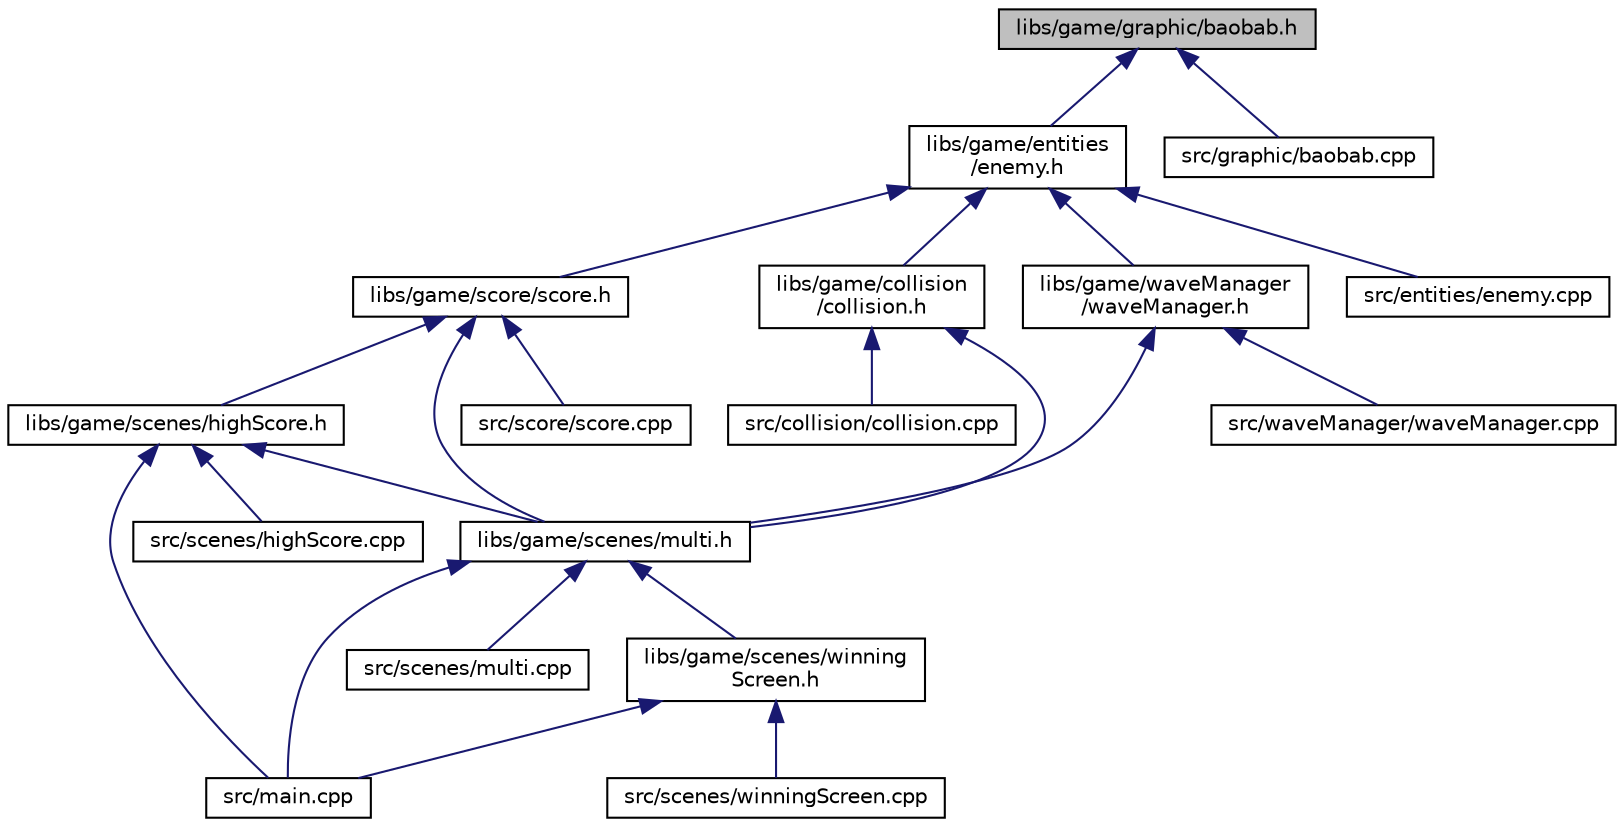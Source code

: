 digraph "libs/game/graphic/baobab.h"
{
 // LATEX_PDF_SIZE
  edge [fontname="Helvetica",fontsize="10",labelfontname="Helvetica",labelfontsize="10"];
  node [fontname="Helvetica",fontsize="10",shape=record];
  Node1 [label="libs/game/graphic/baobab.h",height=0.2,width=0.4,color="black", fillcolor="grey75", style="filled", fontcolor="black",tooltip="Représente un baobab."];
  Node1 -> Node2 [dir="back",color="midnightblue",fontsize="10",style="solid",fontname="Helvetica"];
  Node2 [label="libs/game/entities\l/enemy.h",height=0.2,width=0.4,color="black", fillcolor="white", style="filled",URL="$enemy_8h.html",tooltip="Permet de gérer les enemies."];
  Node2 -> Node3 [dir="back",color="midnightblue",fontsize="10",style="solid",fontname="Helvetica"];
  Node3 [label="libs/game/collision\l/collision.h",height=0.2,width=0.4,color="black", fillcolor="white", style="filled",URL="$collision_8h.html",tooltip="Permet de gérer les collisions."];
  Node3 -> Node4 [dir="back",color="midnightblue",fontsize="10",style="solid",fontname="Helvetica"];
  Node4 [label="libs/game/scenes/multi.h",height=0.2,width=0.4,color="black", fillcolor="white", style="filled",URL="$multi_8h.html",tooltip="Gestion du mode de jeu multi."];
  Node4 -> Node5 [dir="back",color="midnightblue",fontsize="10",style="solid",fontname="Helvetica"];
  Node5 [label="libs/game/scenes/winning\lScreen.h",height=0.2,width=0.4,color="black", fillcolor="white", style="filled",URL="$winning_screen_8h.html",tooltip="Scene de victoire/defaite."];
  Node5 -> Node6 [dir="back",color="midnightblue",fontsize="10",style="solid",fontname="Helvetica"];
  Node6 [label="src/main.cpp",height=0.2,width=0.4,color="black", fillcolor="white", style="filled",URL="$main_8cpp.html",tooltip=" "];
  Node5 -> Node7 [dir="back",color="midnightblue",fontsize="10",style="solid",fontname="Helvetica"];
  Node7 [label="src/scenes/winningScreen.cpp",height=0.2,width=0.4,color="black", fillcolor="white", style="filled",URL="$winning_screen_8cpp.html",tooltip=" "];
  Node4 -> Node6 [dir="back",color="midnightblue",fontsize="10",style="solid",fontname="Helvetica"];
  Node4 -> Node8 [dir="back",color="midnightblue",fontsize="10",style="solid",fontname="Helvetica"];
  Node8 [label="src/scenes/multi.cpp",height=0.2,width=0.4,color="black", fillcolor="white", style="filled",URL="$multi_8cpp.html",tooltip=" "];
  Node3 -> Node9 [dir="back",color="midnightblue",fontsize="10",style="solid",fontname="Helvetica"];
  Node9 [label="src/collision/collision.cpp",height=0.2,width=0.4,color="black", fillcolor="white", style="filled",URL="$collision_8cpp.html",tooltip=" "];
  Node2 -> Node10 [dir="back",color="midnightblue",fontsize="10",style="solid",fontname="Helvetica"];
  Node10 [label="libs/game/score/score.h",height=0.2,width=0.4,color="black", fillcolor="white", style="filled",URL="$score_8h.html",tooltip="gestion du score des joueurs"];
  Node10 -> Node11 [dir="back",color="midnightblue",fontsize="10",style="solid",fontname="Helvetica"];
  Node11 [label="libs/game/scenes/highScore.h",height=0.2,width=0.4,color="black", fillcolor="white", style="filled",URL="$high_score_8h.html",tooltip="Scène du high score."];
  Node11 -> Node4 [dir="back",color="midnightblue",fontsize="10",style="solid",fontname="Helvetica"];
  Node11 -> Node6 [dir="back",color="midnightblue",fontsize="10",style="solid",fontname="Helvetica"];
  Node11 -> Node12 [dir="back",color="midnightblue",fontsize="10",style="solid",fontname="Helvetica"];
  Node12 [label="src/scenes/highScore.cpp",height=0.2,width=0.4,color="black", fillcolor="white", style="filled",URL="$high_score_8cpp.html",tooltip=" "];
  Node10 -> Node4 [dir="back",color="midnightblue",fontsize="10",style="solid",fontname="Helvetica"];
  Node10 -> Node13 [dir="back",color="midnightblue",fontsize="10",style="solid",fontname="Helvetica"];
  Node13 [label="src/score/score.cpp",height=0.2,width=0.4,color="black", fillcolor="white", style="filled",URL="$score_8cpp.html",tooltip=" "];
  Node2 -> Node14 [dir="back",color="midnightblue",fontsize="10",style="solid",fontname="Helvetica"];
  Node14 [label="libs/game/waveManager\l/waveManager.h",height=0.2,width=0.4,color="black", fillcolor="white", style="filled",URL="$wave_manager_8h.html",tooltip="Gestion des vagues."];
  Node14 -> Node4 [dir="back",color="midnightblue",fontsize="10",style="solid",fontname="Helvetica"];
  Node14 -> Node15 [dir="back",color="midnightblue",fontsize="10",style="solid",fontname="Helvetica"];
  Node15 [label="src/waveManager/waveManager.cpp",height=0.2,width=0.4,color="black", fillcolor="white", style="filled",URL="$wave_manager_8cpp.html",tooltip=" "];
  Node2 -> Node16 [dir="back",color="midnightblue",fontsize="10",style="solid",fontname="Helvetica"];
  Node16 [label="src/entities/enemy.cpp",height=0.2,width=0.4,color="black", fillcolor="white", style="filled",URL="$enemy_8cpp.html",tooltip=" "];
  Node1 -> Node17 [dir="back",color="midnightblue",fontsize="10",style="solid",fontname="Helvetica"];
  Node17 [label="src/graphic/baobab.cpp",height=0.2,width=0.4,color="black", fillcolor="white", style="filled",URL="$baobab_8cpp.html",tooltip="Représente un baobab."];
}
